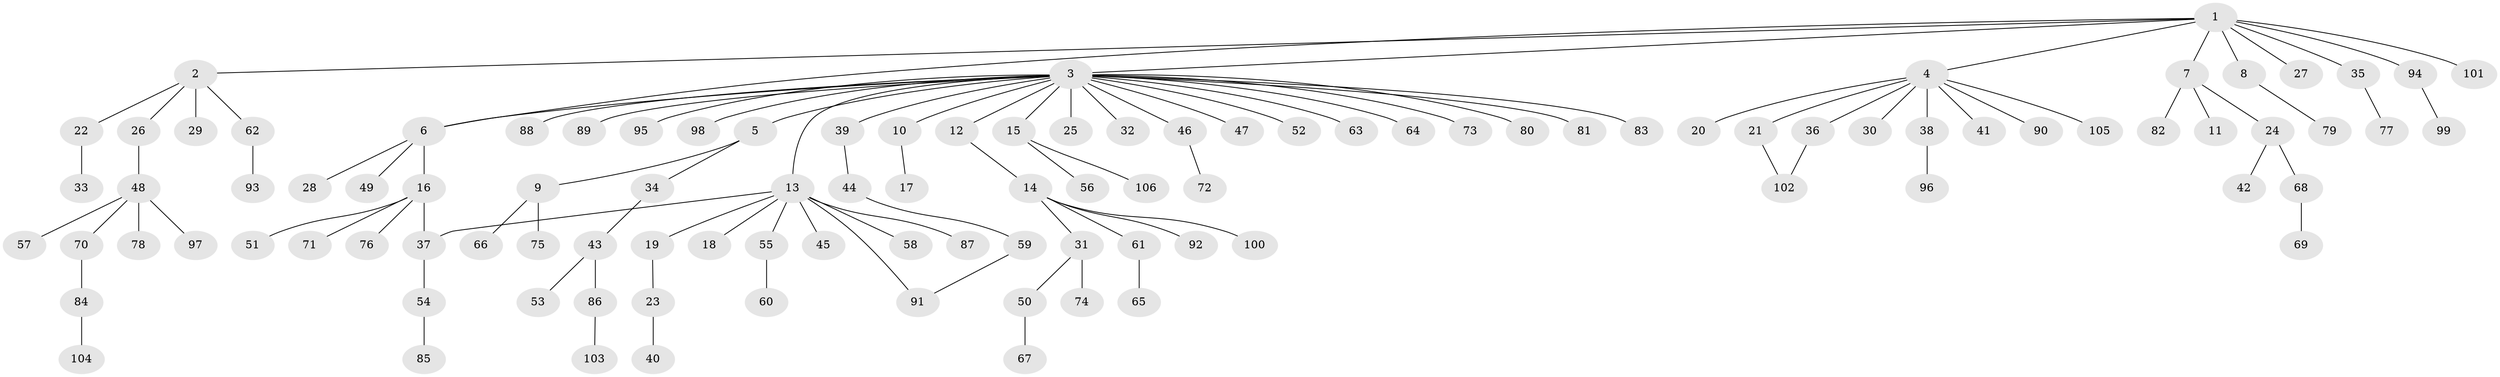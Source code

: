 // Generated by graph-tools (version 1.1) at 2025/49/03/09/25 03:49:56]
// undirected, 106 vertices, 109 edges
graph export_dot {
graph [start="1"]
  node [color=gray90,style=filled];
  1;
  2;
  3;
  4;
  5;
  6;
  7;
  8;
  9;
  10;
  11;
  12;
  13;
  14;
  15;
  16;
  17;
  18;
  19;
  20;
  21;
  22;
  23;
  24;
  25;
  26;
  27;
  28;
  29;
  30;
  31;
  32;
  33;
  34;
  35;
  36;
  37;
  38;
  39;
  40;
  41;
  42;
  43;
  44;
  45;
  46;
  47;
  48;
  49;
  50;
  51;
  52;
  53;
  54;
  55;
  56;
  57;
  58;
  59;
  60;
  61;
  62;
  63;
  64;
  65;
  66;
  67;
  68;
  69;
  70;
  71;
  72;
  73;
  74;
  75;
  76;
  77;
  78;
  79;
  80;
  81;
  82;
  83;
  84;
  85;
  86;
  87;
  88;
  89;
  90;
  91;
  92;
  93;
  94;
  95;
  96;
  97;
  98;
  99;
  100;
  101;
  102;
  103;
  104;
  105;
  106;
  1 -- 2;
  1 -- 3;
  1 -- 4;
  1 -- 6;
  1 -- 7;
  1 -- 8;
  1 -- 27;
  1 -- 35;
  1 -- 94;
  1 -- 101;
  2 -- 22;
  2 -- 26;
  2 -- 29;
  2 -- 62;
  3 -- 5;
  3 -- 6;
  3 -- 10;
  3 -- 12;
  3 -- 13;
  3 -- 15;
  3 -- 25;
  3 -- 32;
  3 -- 39;
  3 -- 46;
  3 -- 47;
  3 -- 52;
  3 -- 63;
  3 -- 64;
  3 -- 73;
  3 -- 80;
  3 -- 81;
  3 -- 83;
  3 -- 88;
  3 -- 89;
  3 -- 95;
  3 -- 98;
  4 -- 20;
  4 -- 21;
  4 -- 30;
  4 -- 36;
  4 -- 38;
  4 -- 41;
  4 -- 90;
  4 -- 105;
  5 -- 9;
  5 -- 34;
  6 -- 16;
  6 -- 28;
  6 -- 49;
  7 -- 11;
  7 -- 24;
  7 -- 82;
  8 -- 79;
  9 -- 66;
  9 -- 75;
  10 -- 17;
  12 -- 14;
  13 -- 18;
  13 -- 19;
  13 -- 37;
  13 -- 45;
  13 -- 55;
  13 -- 58;
  13 -- 87;
  13 -- 91;
  14 -- 31;
  14 -- 61;
  14 -- 92;
  14 -- 100;
  15 -- 56;
  15 -- 106;
  16 -- 37;
  16 -- 51;
  16 -- 71;
  16 -- 76;
  19 -- 23;
  21 -- 102;
  22 -- 33;
  23 -- 40;
  24 -- 42;
  24 -- 68;
  26 -- 48;
  31 -- 50;
  31 -- 74;
  34 -- 43;
  35 -- 77;
  36 -- 102;
  37 -- 54;
  38 -- 96;
  39 -- 44;
  43 -- 53;
  43 -- 86;
  44 -- 59;
  46 -- 72;
  48 -- 57;
  48 -- 70;
  48 -- 78;
  48 -- 97;
  50 -- 67;
  54 -- 85;
  55 -- 60;
  59 -- 91;
  61 -- 65;
  62 -- 93;
  68 -- 69;
  70 -- 84;
  84 -- 104;
  86 -- 103;
  94 -- 99;
}
